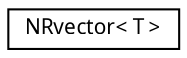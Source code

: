 digraph G
{
  edge [fontname="FreeSans.ttf",fontsize="10",labelfontname="FreeSans.ttf",labelfontsize="10"];
  node [fontname="FreeSans.ttf",fontsize="10",shape=record];
  rankdir=LR;
  Node1 [label="NRvector\< T \>",height=0.2,width=0.4,color="black", fillcolor="white", style="filled",URL="$class_n_rvector.html"];
}
